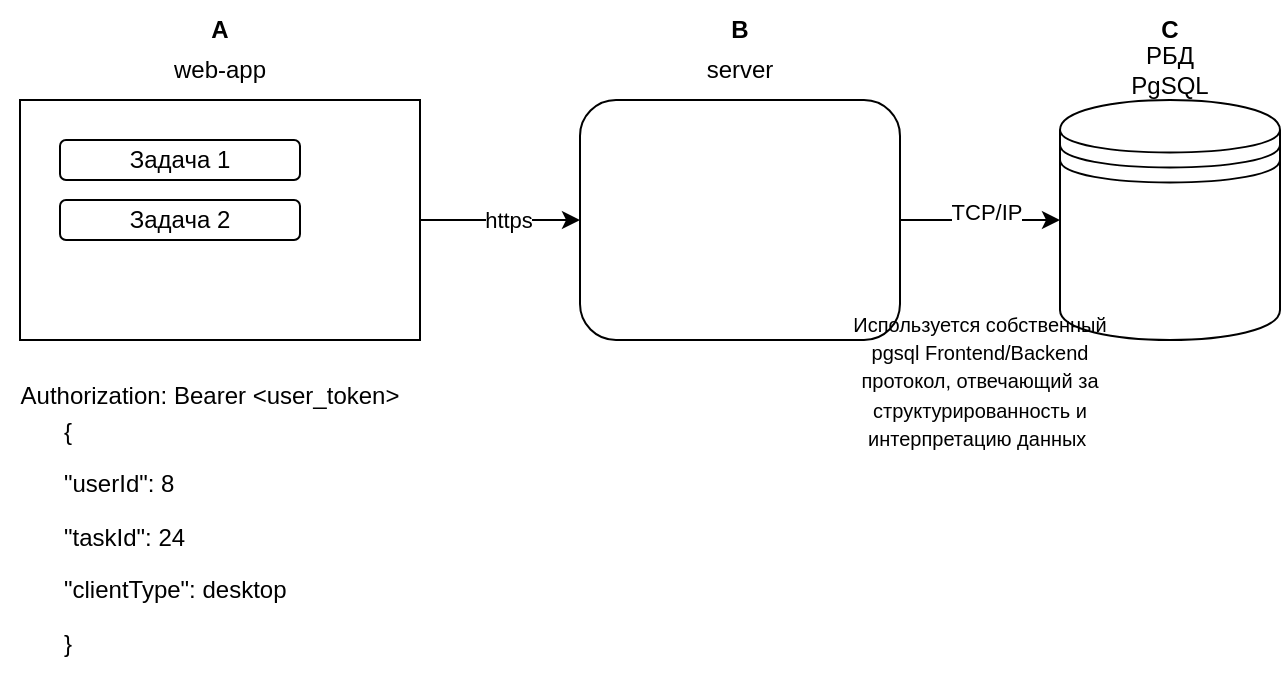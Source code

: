 <mxfile version="24.7.17">
  <diagram name="Страница — 1" id="U7JhZAmEZVtJP8MaD8Og">
    <mxGraphModel dx="880" dy="634" grid="1" gridSize="10" guides="1" tooltips="1" connect="1" arrows="1" fold="1" page="1" pageScale="1" pageWidth="1100" pageHeight="850" background="#ffffff" math="0" shadow="0">
      <root>
        <mxCell id="0" />
        <mxCell id="1" parent="0" />
        <mxCell id="etJbkVltKig01Gcyeeor-7" style="edgeStyle=orthogonalEdgeStyle;rounded=0;orthogonalLoop=1;jettySize=auto;html=1;" edge="1" parent="1" source="etJbkVltKig01Gcyeeor-1" target="etJbkVltKig01Gcyeeor-4">
          <mxGeometry relative="1" as="geometry" />
        </mxCell>
        <mxCell id="etJbkVltKig01Gcyeeor-8" value="https" style="edgeLabel;html=1;align=center;verticalAlign=middle;resizable=0;points=[];" vertex="1" connectable="0" parent="etJbkVltKig01Gcyeeor-7">
          <mxGeometry x="0.09" relative="1" as="geometry">
            <mxPoint as="offset" />
          </mxGeometry>
        </mxCell>
        <mxCell id="etJbkVltKig01Gcyeeor-1" value="" style="rounded=0;whiteSpace=wrap;html=1;" vertex="1" parent="1">
          <mxGeometry x="40" y="80" width="200" height="120" as="geometry" />
        </mxCell>
        <mxCell id="etJbkVltKig01Gcyeeor-2" value="&lt;b&gt;А&lt;/b&gt;" style="text;html=1;align=center;verticalAlign=middle;whiteSpace=wrap;rounded=0;" vertex="1" parent="1">
          <mxGeometry x="110" y="30" width="60" height="30" as="geometry" />
        </mxCell>
        <mxCell id="etJbkVltKig01Gcyeeor-3" value="web-app" style="text;html=1;align=center;verticalAlign=middle;whiteSpace=wrap;rounded=0;" vertex="1" parent="1">
          <mxGeometry x="110" y="50" width="60" height="30" as="geometry" />
        </mxCell>
        <mxCell id="etJbkVltKig01Gcyeeor-10" style="edgeStyle=orthogonalEdgeStyle;rounded=0;orthogonalLoop=1;jettySize=auto;html=1;" edge="1" parent="1" source="etJbkVltKig01Gcyeeor-4" target="etJbkVltKig01Gcyeeor-9">
          <mxGeometry relative="1" as="geometry" />
        </mxCell>
        <mxCell id="etJbkVltKig01Gcyeeor-11" value="TCP/IP" style="edgeLabel;html=1;align=center;verticalAlign=middle;resizable=0;points=[];" vertex="1" connectable="0" parent="etJbkVltKig01Gcyeeor-10">
          <mxGeometry x="0.059" y="4" relative="1" as="geometry">
            <mxPoint as="offset" />
          </mxGeometry>
        </mxCell>
        <mxCell id="etJbkVltKig01Gcyeeor-4" value="" style="rounded=1;whiteSpace=wrap;html=1;" vertex="1" parent="1">
          <mxGeometry x="320" y="80" width="160" height="120" as="geometry" />
        </mxCell>
        <mxCell id="etJbkVltKig01Gcyeeor-5" value="&lt;b&gt;B&lt;/b&gt;" style="text;html=1;align=center;verticalAlign=middle;whiteSpace=wrap;rounded=0;" vertex="1" parent="1">
          <mxGeometry x="370" y="30" width="60" height="30" as="geometry" />
        </mxCell>
        <mxCell id="etJbkVltKig01Gcyeeor-6" value="server" style="text;html=1;align=center;verticalAlign=middle;whiteSpace=wrap;rounded=0;" vertex="1" parent="1">
          <mxGeometry x="370" y="50" width="60" height="30" as="geometry" />
        </mxCell>
        <mxCell id="etJbkVltKig01Gcyeeor-9" value="" style="shape=datastore;whiteSpace=wrap;html=1;" vertex="1" parent="1">
          <mxGeometry x="560" y="80" width="110" height="120" as="geometry" />
        </mxCell>
        <mxCell id="etJbkVltKig01Gcyeeor-12" value="&lt;b&gt;C&lt;/b&gt;" style="text;html=1;align=center;verticalAlign=middle;whiteSpace=wrap;rounded=0;" vertex="1" parent="1">
          <mxGeometry x="585" y="30" width="60" height="30" as="geometry" />
        </mxCell>
        <mxCell id="etJbkVltKig01Gcyeeor-13" value="РБД PgSQL" style="text;html=1;align=center;verticalAlign=middle;whiteSpace=wrap;rounded=0;" vertex="1" parent="1">
          <mxGeometry x="585" y="50" width="60" height="30" as="geometry" />
        </mxCell>
        <mxCell id="etJbkVltKig01Gcyeeor-14" value="Задача 2" style="rounded=1;whiteSpace=wrap;html=1;" vertex="1" parent="1">
          <mxGeometry x="60" y="130" width="120" height="20" as="geometry" />
        </mxCell>
        <mxCell id="etJbkVltKig01Gcyeeor-15" value="Задача 1" style="rounded=1;whiteSpace=wrap;html=1;" vertex="1" parent="1">
          <mxGeometry x="60" y="100" width="120" height="20" as="geometry" />
        </mxCell>
        <mxCell id="etJbkVltKig01Gcyeeor-16" value="&lt;div&gt;Authorization: Bearer &amp;lt;user_token&amp;gt;&lt;/div&gt;&lt;div&gt;&lt;br&gt;&lt;/div&gt;" style="text;html=1;align=center;verticalAlign=middle;whiteSpace=wrap;rounded=0;" vertex="1" parent="1">
          <mxGeometry x="30" y="220" width="210" height="30" as="geometry" />
        </mxCell>
        <mxCell id="etJbkVltKig01Gcyeeor-17" value="&lt;meta charset=&quot;utf-8&quot;&gt;&lt;p data-pm-slice=&quot;0 0 []&quot;&gt;{&lt;/p&gt;&lt;p&gt;&quot;userId&quot;: 8&lt;/p&gt;&lt;p&gt;&quot;taskId&quot;: 24&lt;/p&gt;&lt;p&gt;&quot;clientType&quot;: desktop &lt;/p&gt;&lt;p&gt;}&lt;/p&gt;" style="text;html=1;whiteSpace=wrap;overflow=hidden;rounded=0;" vertex="1" parent="1">
          <mxGeometry x="60" y="220" width="180" height="150" as="geometry" />
        </mxCell>
        <mxCell id="etJbkVltKig01Gcyeeor-18" value="&lt;div style=&quot;&quot;&gt;&lt;span style=&quot;font-size: 10px; background-color: initial;&quot;&gt;Используется собственный pgsql Frontend/Backend протокол, отвечающий за структурированность и интерпретацию данных&amp;nbsp;&lt;/span&gt;&lt;/div&gt;" style="text;html=1;align=center;verticalAlign=middle;whiteSpace=wrap;rounded=0;" vertex="1" parent="1">
          <mxGeometry x="455" y="180" width="130" height="80" as="geometry" />
        </mxCell>
      </root>
    </mxGraphModel>
  </diagram>
</mxfile>
